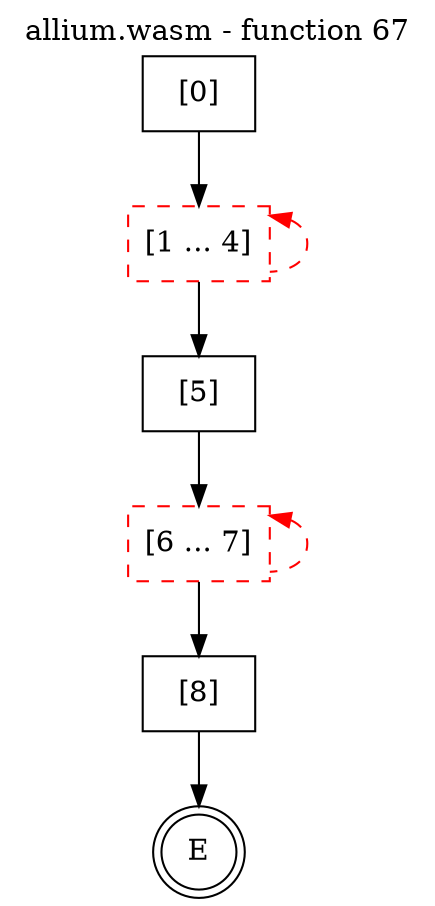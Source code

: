 digraph finite_state_machine {
    label = "allium.wasm - function 67"
    labelloc =  t
    labelfontsize = 16
    labelfontcolor = black
    labelfontname = "Helvetica"
    node [shape = doublecircle]; E ;
    node [shape = box];
    node [shape=box, color=black, style=solid] 0[label="[0]"]
    node [shape=box, color=red, style=dashed] 1[label="[1 ... 4]"]
    node [shape=box, color=black, style=solid] 5[label="[5]"]
    node [shape=box, color=red, style=dashed] 6[label="[6 ... 7]"]
    node [shape=box, color=black, style=solid] 8[label="[8]"]
    0 -> 1;
    1 -> 5;
    1 -> 1[style="dashed" color="red" dir=back];
    5 -> 6;
    6 -> 8;
    6 -> 6[style="dashed" color="red" dir=back];
    8 -> E;
}
